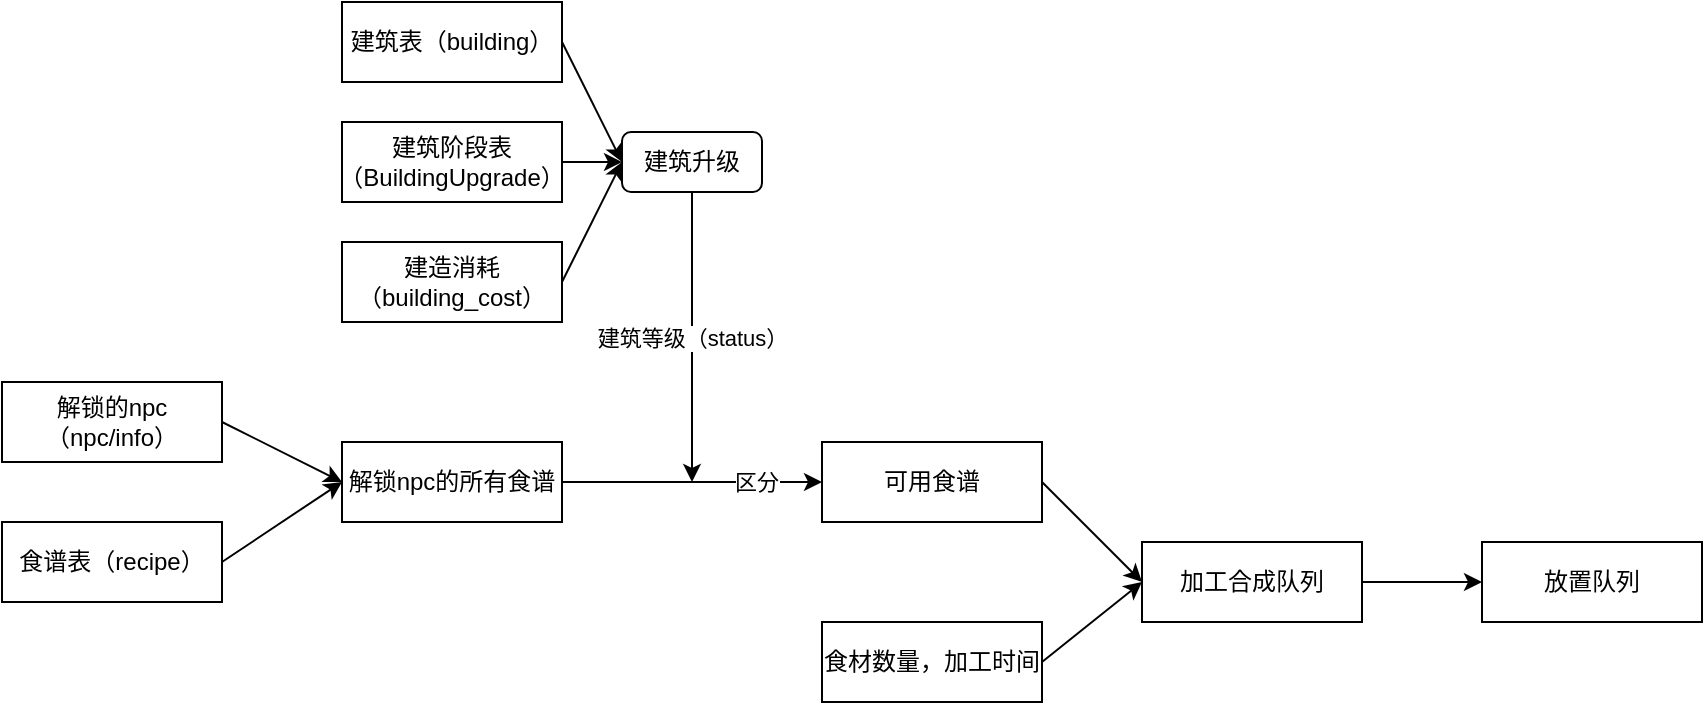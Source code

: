 <mxfile version="14.7.2" type="github">
  <diagram id="9_k46EGxi5AcSYaZVGP7" name="第 1 页">
    <mxGraphModel dx="1422" dy="762" grid="1" gridSize="10" guides="1" tooltips="1" connect="1" arrows="1" fold="1" page="1" pageScale="1" pageWidth="827" pageHeight="1169" math="0" shadow="0">
      <root>
        <mxCell id="0" />
        <mxCell id="1" parent="0" />
        <mxCell id="7-rZn6yXCClQjmd05tqr-1" value="建筑升级" style="rounded=1;whiteSpace=wrap;html=1;" vertex="1" parent="1">
          <mxGeometry x="320" y="285" width="70" height="30" as="geometry" />
        </mxCell>
        <mxCell id="7-rZn6yXCClQjmd05tqr-2" value="建筑表（building）" style="rounded=0;whiteSpace=wrap;html=1;" vertex="1" parent="1">
          <mxGeometry x="180" y="220" width="110" height="40" as="geometry" />
        </mxCell>
        <mxCell id="7-rZn6yXCClQjmd05tqr-7" value="" style="edgeStyle=orthogonalEdgeStyle;rounded=0;orthogonalLoop=1;jettySize=auto;html=1;" edge="1" parent="1" source="7-rZn6yXCClQjmd05tqr-3" target="7-rZn6yXCClQjmd05tqr-1">
          <mxGeometry relative="1" as="geometry" />
        </mxCell>
        <mxCell id="7-rZn6yXCClQjmd05tqr-3" value="建筑阶段表（BuildingUpgrade）" style="rounded=0;whiteSpace=wrap;html=1;" vertex="1" parent="1">
          <mxGeometry x="180" y="280" width="110" height="40" as="geometry" />
        </mxCell>
        <mxCell id="7-rZn6yXCClQjmd05tqr-5" value="建造消耗（building_cost）" style="rounded=0;whiteSpace=wrap;html=1;" vertex="1" parent="1">
          <mxGeometry x="180" y="340" width="110" height="40" as="geometry" />
        </mxCell>
        <mxCell id="7-rZn6yXCClQjmd05tqr-6" value="" style="endArrow=classic;html=1;exitX=1;exitY=0.5;exitDx=0;exitDy=0;entryX=0;entryY=0.5;entryDx=0;entryDy=0;" edge="1" parent="1" source="7-rZn6yXCClQjmd05tqr-2" target="7-rZn6yXCClQjmd05tqr-1">
          <mxGeometry width="50" height="50" relative="1" as="geometry">
            <mxPoint x="130" y="240" as="sourcePoint" />
            <mxPoint x="180" y="190" as="targetPoint" />
          </mxGeometry>
        </mxCell>
        <mxCell id="7-rZn6yXCClQjmd05tqr-10" value="" style="endArrow=classic;html=1;exitX=1;exitY=0.5;exitDx=0;exitDy=0;entryX=0;entryY=0.5;entryDx=0;entryDy=0;" edge="1" parent="1" source="7-rZn6yXCClQjmd05tqr-5" target="7-rZn6yXCClQjmd05tqr-1">
          <mxGeometry width="50" height="50" relative="1" as="geometry">
            <mxPoint x="110" y="450" as="sourcePoint" />
            <mxPoint x="190" y="280" as="targetPoint" />
          </mxGeometry>
        </mxCell>
        <mxCell id="7-rZn6yXCClQjmd05tqr-11" value="解锁的npc（npc/info）" style="rounded=0;whiteSpace=wrap;html=1;" vertex="1" parent="1">
          <mxGeometry x="10" y="410" width="110" height="40" as="geometry" />
        </mxCell>
        <mxCell id="7-rZn6yXCClQjmd05tqr-12" value="食谱表（recipe）" style="rounded=0;whiteSpace=wrap;html=1;" vertex="1" parent="1">
          <mxGeometry x="10" y="480" width="110" height="40" as="geometry" />
        </mxCell>
        <mxCell id="7-rZn6yXCClQjmd05tqr-13" value="解锁npc的所有食谱" style="rounded=0;whiteSpace=wrap;html=1;" vertex="1" parent="1">
          <mxGeometry x="180" y="440" width="110" height="40" as="geometry" />
        </mxCell>
        <mxCell id="7-rZn6yXCClQjmd05tqr-14" value="" style="endArrow=classic;html=1;exitX=1;exitY=0.5;exitDx=0;exitDy=0;entryX=0;entryY=0.5;entryDx=0;entryDy=0;" edge="1" parent="1" source="7-rZn6yXCClQjmd05tqr-11" target="7-rZn6yXCClQjmd05tqr-13">
          <mxGeometry width="50" height="50" relative="1" as="geometry">
            <mxPoint x="390" y="520" as="sourcePoint" />
            <mxPoint x="440" y="470" as="targetPoint" />
          </mxGeometry>
        </mxCell>
        <mxCell id="7-rZn6yXCClQjmd05tqr-15" value="" style="endArrow=classic;html=1;exitX=1;exitY=0.5;exitDx=0;exitDy=0;" edge="1" parent="1" source="7-rZn6yXCClQjmd05tqr-12">
          <mxGeometry width="50" height="50" relative="1" as="geometry">
            <mxPoint x="390" y="520" as="sourcePoint" />
            <mxPoint x="180" y="460" as="targetPoint" />
          </mxGeometry>
        </mxCell>
        <mxCell id="7-rZn6yXCClQjmd05tqr-18" value="可用食谱" style="rounded=0;whiteSpace=wrap;html=1;" vertex="1" parent="1">
          <mxGeometry x="420" y="440" width="110" height="40" as="geometry" />
        </mxCell>
        <mxCell id="7-rZn6yXCClQjmd05tqr-19" value="" style="endArrow=classic;html=1;exitX=1;exitY=0.5;exitDx=0;exitDy=0;entryX=0;entryY=0.5;entryDx=0;entryDy=0;" edge="1" parent="1" source="7-rZn6yXCClQjmd05tqr-13" target="7-rZn6yXCClQjmd05tqr-18">
          <mxGeometry width="50" height="50" relative="1" as="geometry">
            <mxPoint x="390" y="520" as="sourcePoint" />
            <mxPoint x="440" y="470" as="targetPoint" />
          </mxGeometry>
        </mxCell>
        <mxCell id="7-rZn6yXCClQjmd05tqr-21" value="区分" style="edgeLabel;html=1;align=center;verticalAlign=middle;resizable=0;points=[];" vertex="1" connectable="0" parent="7-rZn6yXCClQjmd05tqr-19">
          <mxGeometry x="0.492" relative="1" as="geometry">
            <mxPoint as="offset" />
          </mxGeometry>
        </mxCell>
        <mxCell id="7-rZn6yXCClQjmd05tqr-20" value="建筑等级（status）" style="endArrow=classic;html=1;exitX=0.5;exitY=1;exitDx=0;exitDy=0;" edge="1" parent="1" source="7-rZn6yXCClQjmd05tqr-1">
          <mxGeometry width="50" height="50" relative="1" as="geometry">
            <mxPoint x="390" y="520" as="sourcePoint" />
            <mxPoint x="355" y="460" as="targetPoint" />
          </mxGeometry>
        </mxCell>
        <mxCell id="7-rZn6yXCClQjmd05tqr-22" value="食材数量，加工时间" style="rounded=0;whiteSpace=wrap;html=1;" vertex="1" parent="1">
          <mxGeometry x="420" y="530" width="110" height="40" as="geometry" />
        </mxCell>
        <mxCell id="7-rZn6yXCClQjmd05tqr-23" value="加工合成队列" style="rounded=0;whiteSpace=wrap;html=1;" vertex="1" parent="1">
          <mxGeometry x="580" y="490" width="110" height="40" as="geometry" />
        </mxCell>
        <mxCell id="7-rZn6yXCClQjmd05tqr-24" value="" style="endArrow=classic;html=1;entryX=0;entryY=0.5;entryDx=0;entryDy=0;exitX=1;exitY=0.5;exitDx=0;exitDy=0;" edge="1" parent="1" source="7-rZn6yXCClQjmd05tqr-18" target="7-rZn6yXCClQjmd05tqr-23">
          <mxGeometry width="50" height="50" relative="1" as="geometry">
            <mxPoint x="390" y="520" as="sourcePoint" />
            <mxPoint x="440" y="470" as="targetPoint" />
          </mxGeometry>
        </mxCell>
        <mxCell id="7-rZn6yXCClQjmd05tqr-25" value="" style="endArrow=classic;html=1;exitX=1;exitY=0.5;exitDx=0;exitDy=0;entryX=0;entryY=0.5;entryDx=0;entryDy=0;" edge="1" parent="1" source="7-rZn6yXCClQjmd05tqr-22" target="7-rZn6yXCClQjmd05tqr-23">
          <mxGeometry width="50" height="50" relative="1" as="geometry">
            <mxPoint x="580" y="660" as="sourcePoint" />
            <mxPoint x="630" y="610" as="targetPoint" />
          </mxGeometry>
        </mxCell>
        <mxCell id="7-rZn6yXCClQjmd05tqr-26" value="放置队列" style="rounded=0;whiteSpace=wrap;html=1;" vertex="1" parent="1">
          <mxGeometry x="750" y="490" width="110" height="40" as="geometry" />
        </mxCell>
        <mxCell id="7-rZn6yXCClQjmd05tqr-27" value="" style="endArrow=classic;html=1;exitX=1;exitY=0.5;exitDx=0;exitDy=0;entryX=0;entryY=0.5;entryDx=0;entryDy=0;" edge="1" parent="1" source="7-rZn6yXCClQjmd05tqr-23" target="7-rZn6yXCClQjmd05tqr-26">
          <mxGeometry width="50" height="50" relative="1" as="geometry">
            <mxPoint x="640" y="670" as="sourcePoint" />
            <mxPoint x="690" y="620" as="targetPoint" />
          </mxGeometry>
        </mxCell>
      </root>
    </mxGraphModel>
  </diagram>
</mxfile>
